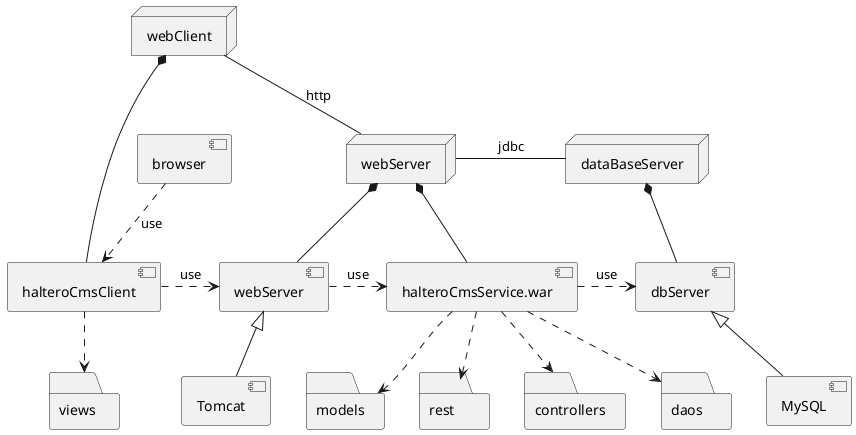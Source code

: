@startuml
node webClient
node webServer
node dataBaseServer
component browser
component halteroCmsClient
component "webServer" as webServerComponent
component Tomcat
component halteroCmsService.war
component dbServer
component MySQL

folder views

folder rest
folder controllers
folder daos
folder models

webClient -r- webServer : http
webClient -[hidden]- browser
webClient *-d- halteroCmsClient

webServer -r- dataBaseServer : jdbc
webServer *-- webServerComponent
webServerComponent .r.> halteroCmsService.war : use
webServerComponent <|-- Tomcat
webServer *-- halteroCmsService.war

dataBaseServer *-- dbServer
dbServer <|-- MySQL

browser ..> halteroCmsClient : use
halteroCmsClient .r.> webServerComponent : use
halteroCmsClient ..> views
halteroCmsService.war .r.> dbServer : use

halteroCmsService.war ..> rest
halteroCmsService.war ..> controllers
halteroCmsService.war ..> daos
halteroCmsService.war ..> models

@enduml

